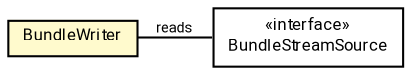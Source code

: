#!/usr/local/bin/dot
#
# Class diagram 
# Generated by UMLGraph version R5_7_2-60-g0e99a6 (http://www.spinellis.gr/umlgraph/)
#

digraph G {
	graph [fontnames="svg"]
	edge [fontname="Roboto",fontsize=7,labelfontname="Roboto",labelfontsize=7,color="black"];
	node [fontname="Roboto",fontcolor="black",fontsize=8,shape=plaintext,margin=0,width=0,height=0];
	nodesep=0.15;
	ranksep=0.25;
	rankdir=LR;
	// de.lmu.ifi.dbs.elki.datasource.bundle.BundleWriter
	c1979604 [label=<<table title="de.lmu.ifi.dbs.elki.datasource.bundle.BundleWriter" border="0" cellborder="1" cellspacing="0" cellpadding="2" bgcolor="lemonChiffon" href="BundleWriter.html" target="_parent">
		<tr><td><table border="0" cellspacing="0" cellpadding="1">
		<tr><td align="center" balign="center"> <font face="Roboto">BundleWriter</font> </td></tr>
		</table></td></tr>
		</table>>, URL="BundleWriter.html"];
	// de.lmu.ifi.dbs.elki.datasource.bundle.BundleStreamSource
	c1979605 [label=<<table title="de.lmu.ifi.dbs.elki.datasource.bundle.BundleStreamSource" border="0" cellborder="1" cellspacing="0" cellpadding="2" href="BundleStreamSource.html" target="_parent">
		<tr><td><table border="0" cellspacing="0" cellpadding="1">
		<tr><td align="center" balign="center"> &#171;interface&#187; </td></tr>
		<tr><td align="center" balign="center"> <font face="Roboto">BundleStreamSource</font> </td></tr>
		</table></td></tr>
		</table>>, URL="BundleStreamSource.html"];
	// de.lmu.ifi.dbs.elki.datasource.bundle.BundleWriter assoc de.lmu.ifi.dbs.elki.datasource.bundle.BundleStreamSource
	c1979604 -> c1979605 [arrowhead=none,weight=2,label="reads"];
}

